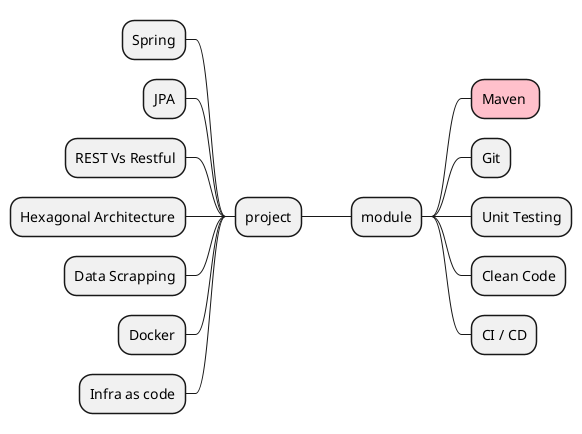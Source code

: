 @startmindmap
<style>
mindmapDiagram {
  .done {
    BackgroundColor lightgreen
  }
  .wip {
    BackgroundColor pink
  }
}
</style>

* module

** Maven <<wip>>
** Git
** Unit Testing
** Clean Code
** CI / CD

left side

** project
*** Spring
*** JPA
*** REST Vs Restful
*** Hexagonal Architecture
*** Data Scrapping
*** Docker
*** Infra as code

@endmindmap